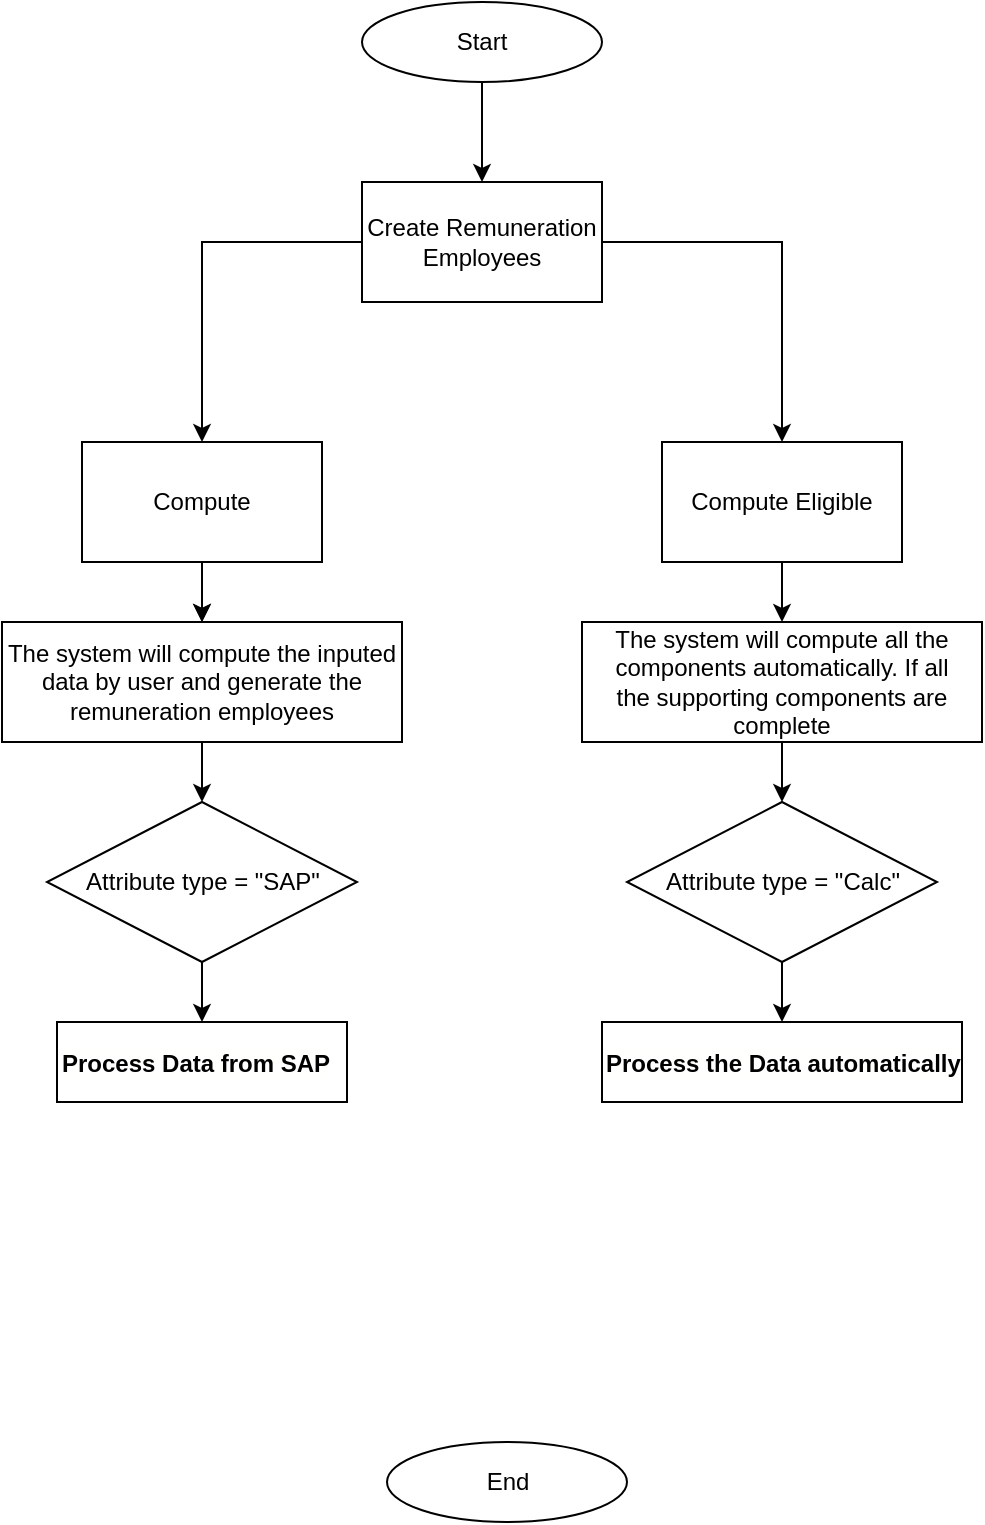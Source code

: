 <mxfile version="20.8.5" type="github">
  <diagram id="WJZ4oMaHgGuHUTIhxIZY" name="Page-1">
    <mxGraphModel dx="794" dy="462" grid="1" gridSize="10" guides="1" tooltips="1" connect="1" arrows="1" fold="1" page="1" pageScale="1" pageWidth="850" pageHeight="1100" math="0" shadow="0">
      <root>
        <mxCell id="0" />
        <mxCell id="1" parent="0" />
        <mxCell id="uavgOarLLKWaWZCZ6UA3-4" value="" style="edgeStyle=orthogonalEdgeStyle;rounded=0;orthogonalLoop=1;jettySize=auto;html=1;" edge="1" parent="1" source="uavgOarLLKWaWZCZ6UA3-1" target="uavgOarLLKWaWZCZ6UA3-2">
          <mxGeometry relative="1" as="geometry" />
        </mxCell>
        <mxCell id="uavgOarLLKWaWZCZ6UA3-1" value="Start" style="ellipse;whiteSpace=wrap;html=1;" vertex="1" parent="1">
          <mxGeometry x="350" y="50" width="120" height="40" as="geometry" />
        </mxCell>
        <mxCell id="uavgOarLLKWaWZCZ6UA3-6" value="" style="edgeStyle=orthogonalEdgeStyle;rounded=0;orthogonalLoop=1;jettySize=auto;html=1;" edge="1" parent="1" source="uavgOarLLKWaWZCZ6UA3-2" target="uavgOarLLKWaWZCZ6UA3-5">
          <mxGeometry relative="1" as="geometry" />
        </mxCell>
        <mxCell id="uavgOarLLKWaWZCZ6UA3-2" value="Create Remuneration Employees" style="rounded=0;whiteSpace=wrap;html=1;" vertex="1" parent="1">
          <mxGeometry x="350" y="140" width="120" height="60" as="geometry" />
        </mxCell>
        <mxCell id="uavgOarLLKWaWZCZ6UA3-10" value="" style="edgeStyle=orthogonalEdgeStyle;rounded=0;orthogonalLoop=1;jettySize=auto;html=1;" edge="1" parent="1" source="uavgOarLLKWaWZCZ6UA3-5" target="uavgOarLLKWaWZCZ6UA3-9">
          <mxGeometry relative="1" as="geometry" />
        </mxCell>
        <mxCell id="uavgOarLLKWaWZCZ6UA3-16" value="" style="edgeStyle=orthogonalEdgeStyle;rounded=0;orthogonalLoop=1;jettySize=auto;html=1;" edge="1" parent="1" source="uavgOarLLKWaWZCZ6UA3-5" target="uavgOarLLKWaWZCZ6UA3-9">
          <mxGeometry relative="1" as="geometry" />
        </mxCell>
        <mxCell id="uavgOarLLKWaWZCZ6UA3-5" value="Compute" style="rounded=0;whiteSpace=wrap;html=1;" vertex="1" parent="1">
          <mxGeometry x="210" y="270" width="120" height="60" as="geometry" />
        </mxCell>
        <mxCell id="uavgOarLLKWaWZCZ6UA3-7" value="" style="edgeStyle=orthogonalEdgeStyle;rounded=0;orthogonalLoop=1;jettySize=auto;html=1;exitX=1;exitY=0.5;exitDx=0;exitDy=0;" edge="1" parent="1" target="uavgOarLLKWaWZCZ6UA3-8" source="uavgOarLLKWaWZCZ6UA3-2">
          <mxGeometry relative="1" as="geometry">
            <mxPoint x="640" y="170" as="sourcePoint" />
          </mxGeometry>
        </mxCell>
        <mxCell id="uavgOarLLKWaWZCZ6UA3-15" value="" style="edgeStyle=orthogonalEdgeStyle;rounded=0;orthogonalLoop=1;jettySize=auto;html=1;" edge="1" parent="1" source="uavgOarLLKWaWZCZ6UA3-8" target="uavgOarLLKWaWZCZ6UA3-13">
          <mxGeometry relative="1" as="geometry" />
        </mxCell>
        <mxCell id="uavgOarLLKWaWZCZ6UA3-8" value="Compute Eligible" style="rounded=0;whiteSpace=wrap;html=1;" vertex="1" parent="1">
          <mxGeometry x="500" y="270" width="120" height="60" as="geometry" />
        </mxCell>
        <mxCell id="uavgOarLLKWaWZCZ6UA3-18" value="" style="edgeStyle=orthogonalEdgeStyle;rounded=0;orthogonalLoop=1;jettySize=auto;html=1;" edge="1" parent="1" source="uavgOarLLKWaWZCZ6UA3-9">
          <mxGeometry relative="1" as="geometry">
            <mxPoint x="270" y="450" as="targetPoint" />
          </mxGeometry>
        </mxCell>
        <mxCell id="uavgOarLLKWaWZCZ6UA3-9" value="The system will compute the inputed data by user and generate the remuneration employees" style="rounded=0;whiteSpace=wrap;html=1;" vertex="1" parent="1">
          <mxGeometry x="170" y="360" width="200" height="60" as="geometry" />
        </mxCell>
        <mxCell id="uavgOarLLKWaWZCZ6UA3-21" value="" style="edgeStyle=orthogonalEdgeStyle;rounded=0;orthogonalLoop=1;jettySize=auto;html=1;" edge="1" parent="1" source="uavgOarLLKWaWZCZ6UA3-13" target="uavgOarLLKWaWZCZ6UA3-22">
          <mxGeometry relative="1" as="geometry">
            <mxPoint x="560" y="490" as="targetPoint" />
          </mxGeometry>
        </mxCell>
        <mxCell id="uavgOarLLKWaWZCZ6UA3-13" value="The system will compute all the components automatically. If all the&amp;nbsp;supporting components are complete" style="rounded=0;whiteSpace=wrap;html=1;" vertex="1" parent="1">
          <mxGeometry x="460" y="360" width="200" height="60" as="geometry" />
        </mxCell>
        <mxCell id="uavgOarLLKWaWZCZ6UA3-24" value="" style="edgeStyle=orthogonalEdgeStyle;rounded=0;orthogonalLoop=1;jettySize=auto;html=1;" edge="1" parent="1" source="uavgOarLLKWaWZCZ6UA3-19" target="uavgOarLLKWaWZCZ6UA3-23">
          <mxGeometry relative="1" as="geometry" />
        </mxCell>
        <mxCell id="uavgOarLLKWaWZCZ6UA3-19" value="Attribute type = &quot;SAP&quot;" style="rhombus;whiteSpace=wrap;html=1;" vertex="1" parent="1">
          <mxGeometry x="192.5" y="450" width="155" height="80" as="geometry" />
        </mxCell>
        <mxCell id="uavgOarLLKWaWZCZ6UA3-27" value="" style="edgeStyle=orthogonalEdgeStyle;rounded=0;orthogonalLoop=1;jettySize=auto;html=1;fontFamily=Helvetica;" edge="1" parent="1" source="uavgOarLLKWaWZCZ6UA3-22" target="uavgOarLLKWaWZCZ6UA3-26">
          <mxGeometry relative="1" as="geometry" />
        </mxCell>
        <mxCell id="uavgOarLLKWaWZCZ6UA3-22" value="Attribute type = &quot;Calc&quot;" style="rhombus;whiteSpace=wrap;html=1;" vertex="1" parent="1">
          <mxGeometry x="482.5" y="450" width="155" height="80" as="geometry" />
        </mxCell>
        <mxCell id="uavgOarLLKWaWZCZ6UA3-23" value="&lt;div style=&quot;background-color: rgb(255, 255, 254); line-height: 16px;&quot;&gt;&lt;b style=&quot;&quot;&gt;Process Data from SAP&lt;/b&gt;&lt;/div&gt;" style="whiteSpace=wrap;html=1;align=left;" vertex="1" parent="1">
          <mxGeometry x="197.5" y="560" width="145" height="40" as="geometry" />
        </mxCell>
        <mxCell id="uavgOarLLKWaWZCZ6UA3-25" value="End" style="ellipse;whiteSpace=wrap;html=1;" vertex="1" parent="1">
          <mxGeometry x="362.5" y="770" width="120" height="40" as="geometry" />
        </mxCell>
        <mxCell id="uavgOarLLKWaWZCZ6UA3-26" value="&lt;div style=&quot;background-color: rgb(255, 255, 254); line-height: 16px;&quot;&gt;&lt;b&gt;Process the Data automatically&lt;/b&gt;&lt;/div&gt;" style="whiteSpace=wrap;html=1;align=left;" vertex="1" parent="1">
          <mxGeometry x="470" y="560" width="180" height="40" as="geometry" />
        </mxCell>
      </root>
    </mxGraphModel>
  </diagram>
</mxfile>
